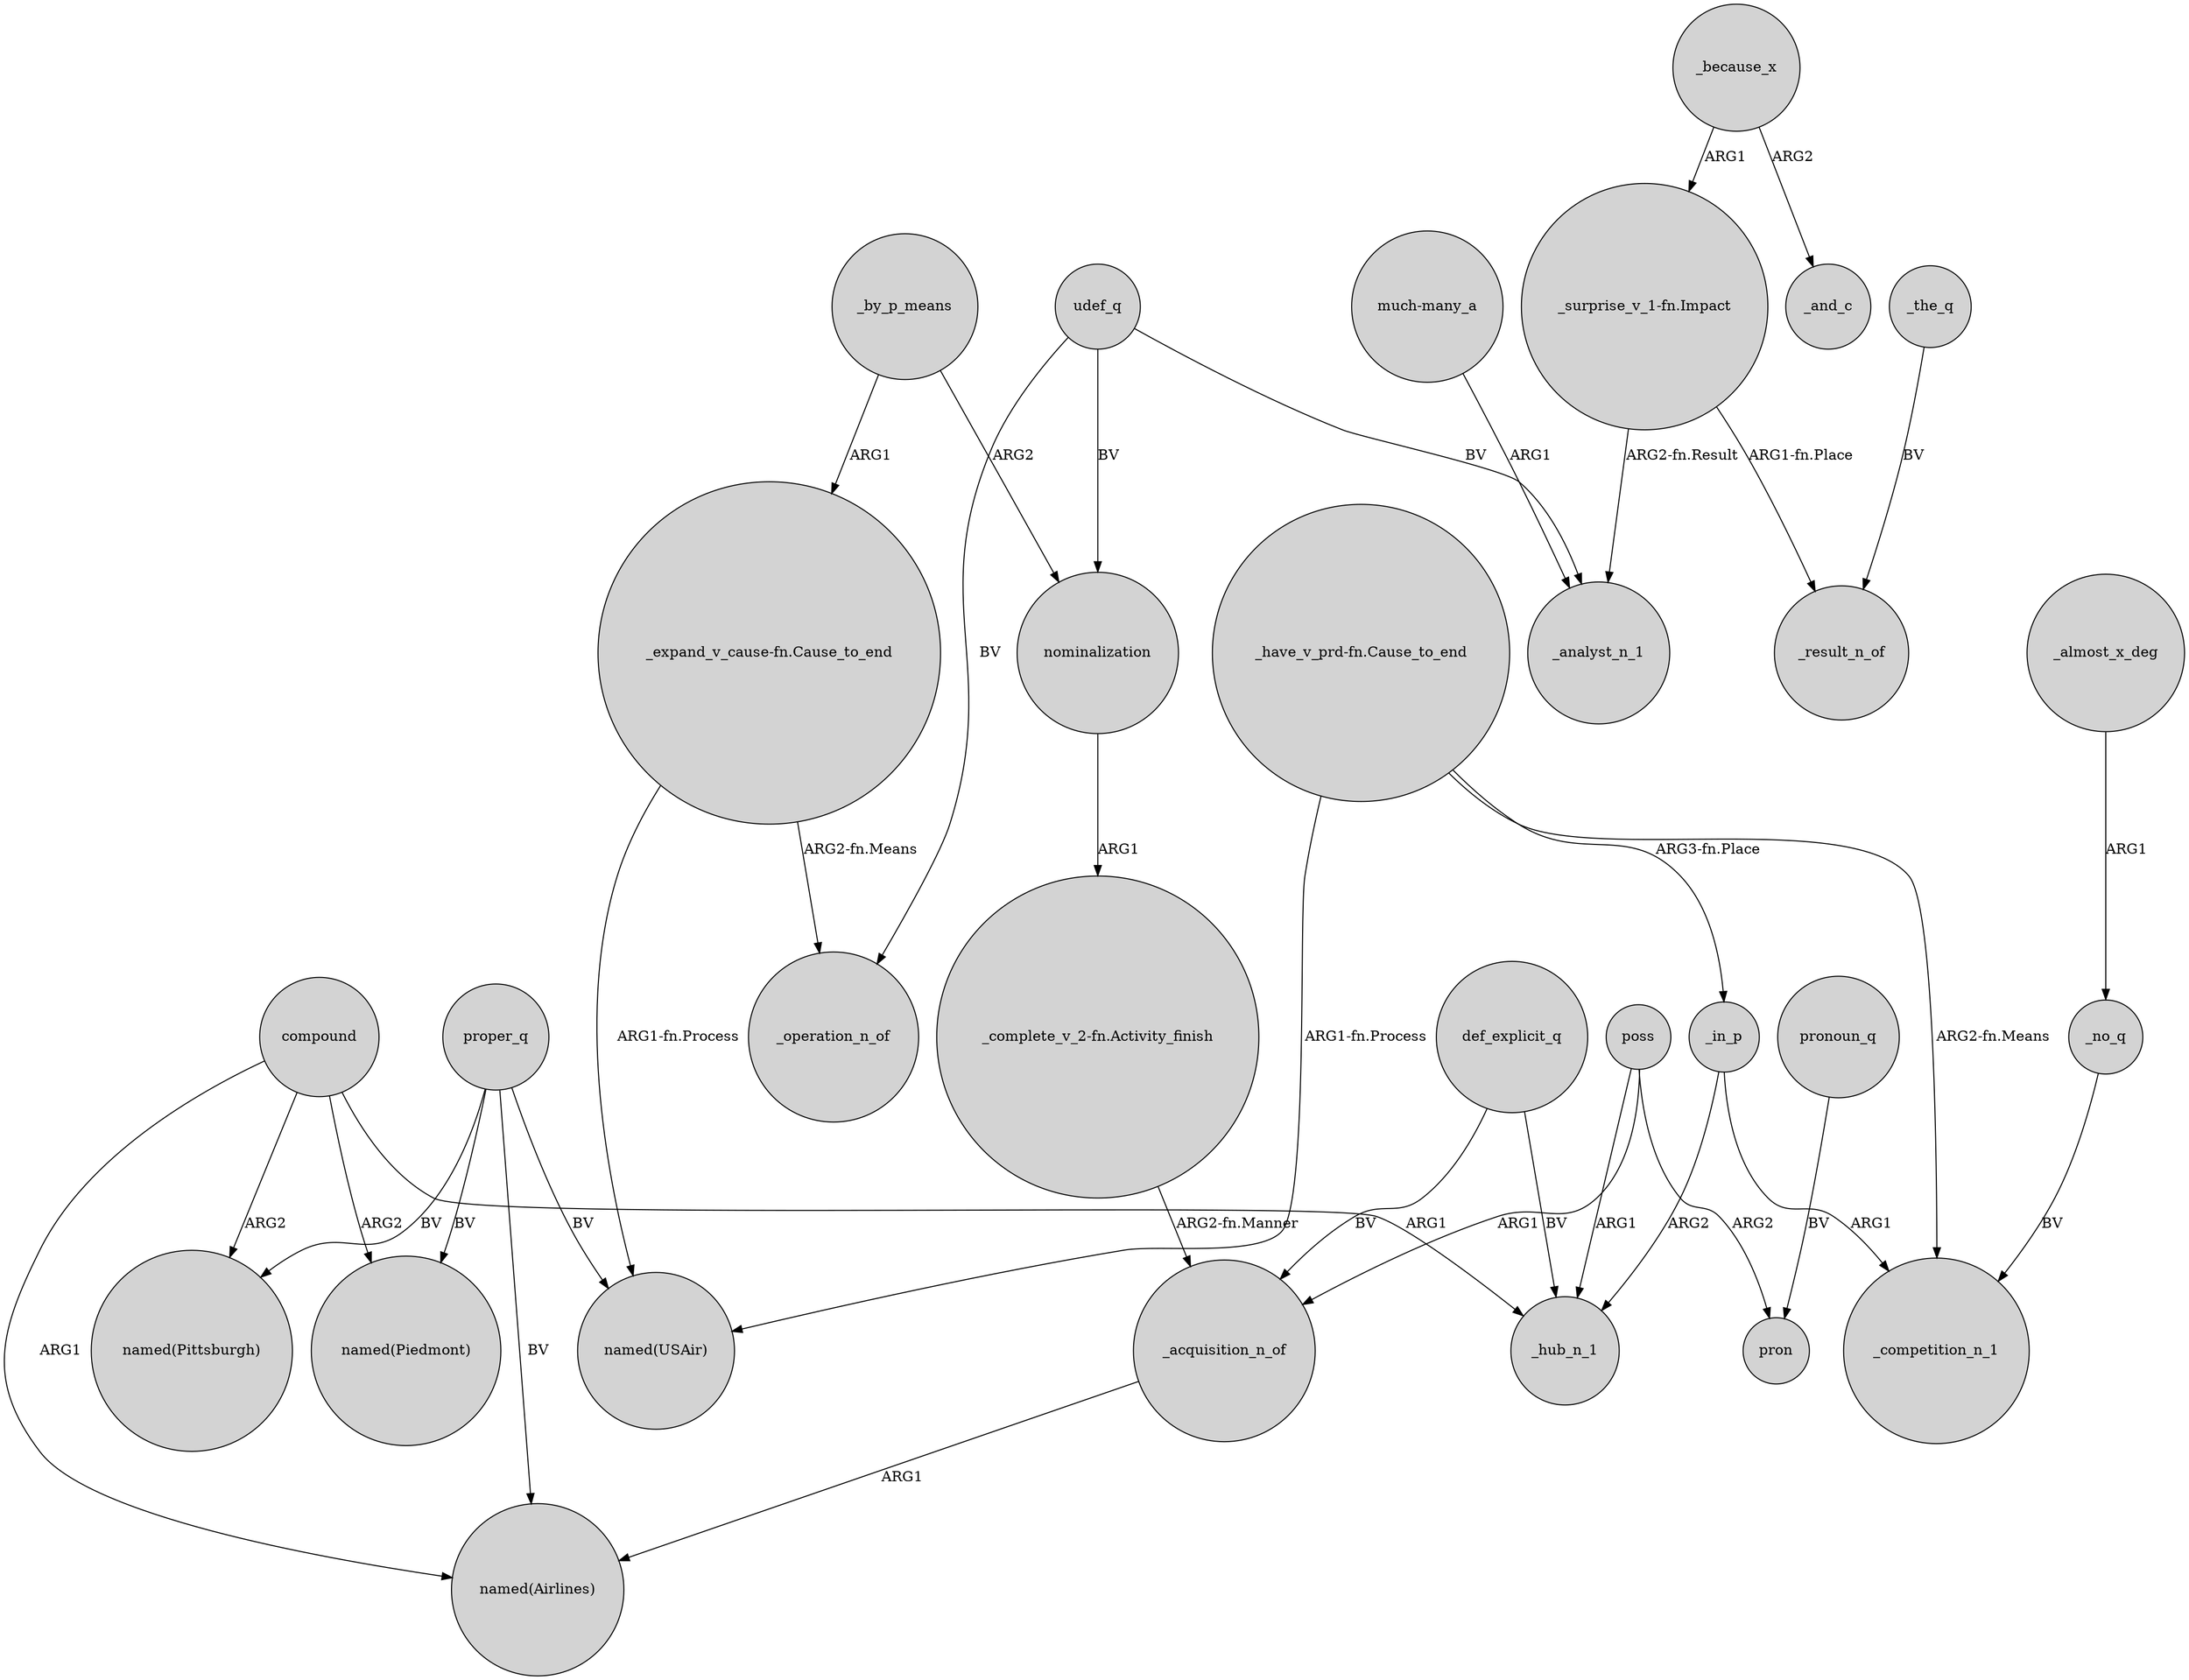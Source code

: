 digraph {
	node [shape=circle style=filled]
	def_explicit_q -> _hub_n_1 [label=BV]
	compound -> "named(Airlines)" [label=ARG1]
	_no_q -> _competition_n_1 [label=BV]
	"much-many_a" -> _analyst_n_1 [label=ARG1]
	compound -> _hub_n_1 [label=ARG1]
	udef_q -> _analyst_n_1 [label=BV]
	"_expand_v_cause-fn.Cause_to_end" -> _operation_n_of [label="ARG2-fn.Means"]
	_by_p_means -> "_expand_v_cause-fn.Cause_to_end" [label=ARG1]
	_in_p -> _hub_n_1 [label=ARG2]
	udef_q -> nominalization [label=BV]
	"_complete_v_2-fn.Activity_finish" -> _acquisition_n_of [label="ARG2-fn.Manner"]
	"_surprise_v_1-fn.Impact" -> _result_n_of [label="ARG1-fn.Place"]
	compound -> "named(Piedmont)" [label=ARG2]
	proper_q -> "named(Piedmont)" [label=BV]
	proper_q -> "named(Airlines)" [label=BV]
	def_explicit_q -> _acquisition_n_of [label=BV]
	_because_x -> _and_c [label=ARG2]
	_acquisition_n_of -> "named(Airlines)" [label=ARG1]
	"_expand_v_cause-fn.Cause_to_end" -> "named(USAir)" [label="ARG1-fn.Process"]
	pronoun_q -> pron [label=BV]
	"_have_v_prd-fn.Cause_to_end" -> _competition_n_1 [label="ARG2-fn.Means"]
	poss -> pron [label=ARG2]
	"_have_v_prd-fn.Cause_to_end" -> "named(USAir)" [label="ARG1-fn.Process"]
	_because_x -> "_surprise_v_1-fn.Impact" [label=ARG1]
	nominalization -> "_complete_v_2-fn.Activity_finish" [label=ARG1]
	proper_q -> "named(Pittsburgh)" [label=BV]
	udef_q -> _operation_n_of [label=BV]
	_the_q -> _result_n_of [label=BV]
	_by_p_means -> nominalization [label=ARG2]
	compound -> "named(Pittsburgh)" [label=ARG2]
	_almost_x_deg -> _no_q [label=ARG1]
	"_surprise_v_1-fn.Impact" -> _analyst_n_1 [label="ARG2-fn.Result"]
	proper_q -> "named(USAir)" [label=BV]
	"_have_v_prd-fn.Cause_to_end" -> _in_p [label="ARG3-fn.Place"]
	poss -> _acquisition_n_of [label=ARG1]
	poss -> _hub_n_1 [label=ARG1]
	_in_p -> _competition_n_1 [label=ARG1]
}
